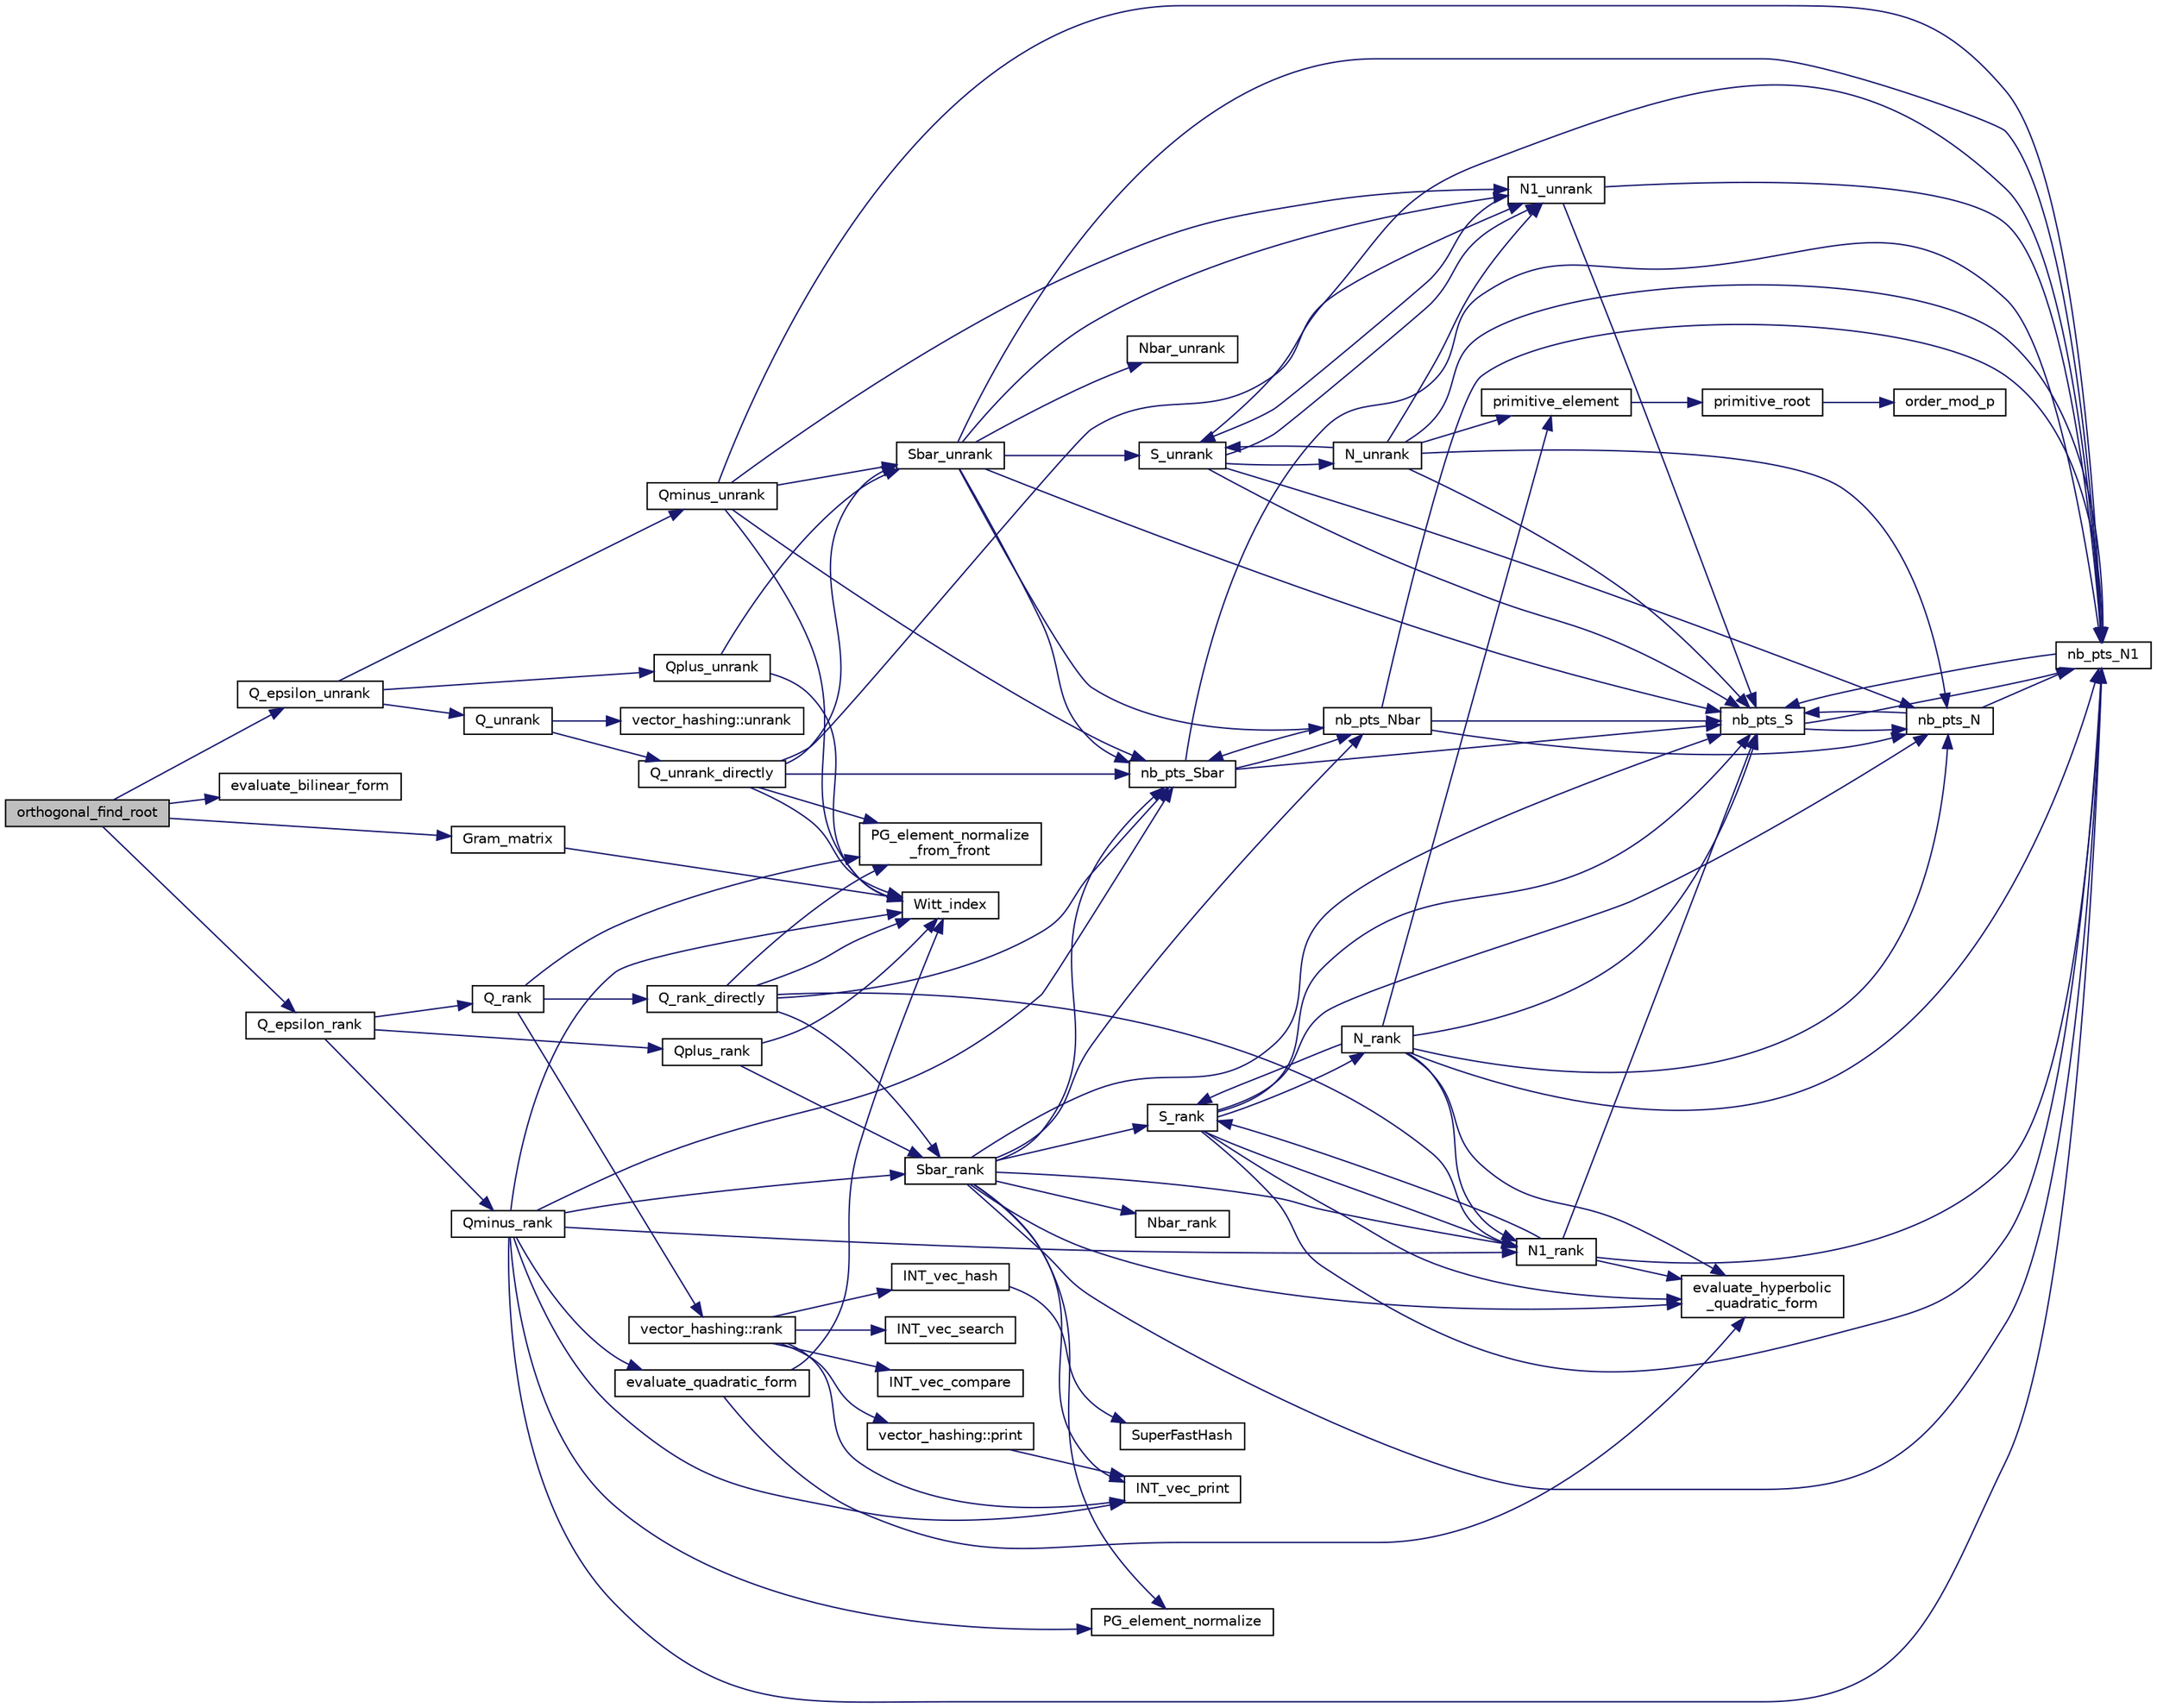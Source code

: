 digraph "orthogonal_find_root"
{
  edge [fontname="Helvetica",fontsize="10",labelfontname="Helvetica",labelfontsize="10"];
  node [fontname="Helvetica",fontsize="10",shape=record];
  rankdir="LR";
  Node6714 [label="orthogonal_find_root",height=0.2,width=0.4,color="black", fillcolor="grey75", style="filled", fontcolor="black"];
  Node6714 -> Node6715 [color="midnightblue",fontsize="10",style="solid",fontname="Helvetica"];
  Node6715 [label="Q_epsilon_unrank",height=0.2,width=0.4,color="black", fillcolor="white", style="filled",URL="$db/da0/lib_2foundations_2geometry_2orthogonal__points_8_c.html#af162c4d30d4a6528299e37551c353e7b"];
  Node6715 -> Node6716 [color="midnightblue",fontsize="10",style="solid",fontname="Helvetica"];
  Node6716 [label="Q_unrank",height=0.2,width=0.4,color="black", fillcolor="white", style="filled",URL="$db/da0/lib_2foundations_2geometry_2orthogonal__points_8_c.html#a6d02923d5b54ef796934e753e6f5b65b"];
  Node6716 -> Node6717 [color="midnightblue",fontsize="10",style="solid",fontname="Helvetica"];
  Node6717 [label="vector_hashing::unrank",height=0.2,width=0.4,color="black", fillcolor="white", style="filled",URL="$d8/daa/classvector__hashing.html#abbebd3a96a6d27a34b9b49af99e2ed3d"];
  Node6716 -> Node6718 [color="midnightblue",fontsize="10",style="solid",fontname="Helvetica"];
  Node6718 [label="Q_unrank_directly",height=0.2,width=0.4,color="black", fillcolor="white", style="filled",URL="$db/da0/lib_2foundations_2geometry_2orthogonal__points_8_c.html#a105e7e72249e78fcf0785c69099d90ce"];
  Node6718 -> Node6719 [color="midnightblue",fontsize="10",style="solid",fontname="Helvetica"];
  Node6719 [label="Witt_index",height=0.2,width=0.4,color="black", fillcolor="white", style="filled",URL="$db/da0/lib_2foundations_2geometry_2orthogonal__points_8_c.html#ab3483ecb9859a6758f82b5327da50534"];
  Node6718 -> Node6720 [color="midnightblue",fontsize="10",style="solid",fontname="Helvetica"];
  Node6720 [label="nb_pts_Sbar",height=0.2,width=0.4,color="black", fillcolor="white", style="filled",URL="$db/da0/lib_2foundations_2geometry_2orthogonal__points_8_c.html#a986dda26505c9934c771578b084f67cc"];
  Node6720 -> Node6721 [color="midnightblue",fontsize="10",style="solid",fontname="Helvetica"];
  Node6721 [label="nb_pts_S",height=0.2,width=0.4,color="black", fillcolor="white", style="filled",URL="$db/da0/lib_2foundations_2geometry_2orthogonal__points_8_c.html#a9bc3dec6e722644d182738102c3e04f3"];
  Node6721 -> Node6722 [color="midnightblue",fontsize="10",style="solid",fontname="Helvetica"];
  Node6722 [label="nb_pts_N",height=0.2,width=0.4,color="black", fillcolor="white", style="filled",URL="$db/da0/lib_2foundations_2geometry_2orthogonal__points_8_c.html#a93e16898c27b1d1c0a6405a7b0615ba6"];
  Node6722 -> Node6721 [color="midnightblue",fontsize="10",style="solid",fontname="Helvetica"];
  Node6722 -> Node6723 [color="midnightblue",fontsize="10",style="solid",fontname="Helvetica"];
  Node6723 [label="nb_pts_N1",height=0.2,width=0.4,color="black", fillcolor="white", style="filled",URL="$db/da0/lib_2foundations_2geometry_2orthogonal__points_8_c.html#ae0f2e1c76523db67b4ec9629ccc35bc6"];
  Node6723 -> Node6721 [color="midnightblue",fontsize="10",style="solid",fontname="Helvetica"];
  Node6721 -> Node6723 [color="midnightblue",fontsize="10",style="solid",fontname="Helvetica"];
  Node6720 -> Node6724 [color="midnightblue",fontsize="10",style="solid",fontname="Helvetica"];
  Node6724 [label="nb_pts_Nbar",height=0.2,width=0.4,color="black", fillcolor="white", style="filled",URL="$db/da0/lib_2foundations_2geometry_2orthogonal__points_8_c.html#a51b4684a176c6841fd3cd6c34c684c2c"];
  Node6724 -> Node6720 [color="midnightblue",fontsize="10",style="solid",fontname="Helvetica"];
  Node6724 -> Node6722 [color="midnightblue",fontsize="10",style="solid",fontname="Helvetica"];
  Node6724 -> Node6721 [color="midnightblue",fontsize="10",style="solid",fontname="Helvetica"];
  Node6724 -> Node6723 [color="midnightblue",fontsize="10",style="solid",fontname="Helvetica"];
  Node6720 -> Node6723 [color="midnightblue",fontsize="10",style="solid",fontname="Helvetica"];
  Node6718 -> Node6725 [color="midnightblue",fontsize="10",style="solid",fontname="Helvetica"];
  Node6725 [label="Sbar_unrank",height=0.2,width=0.4,color="black", fillcolor="white", style="filled",URL="$db/da0/lib_2foundations_2geometry_2orthogonal__points_8_c.html#a65d9b9ccfff12dd92f4f4e8360701c98"];
  Node6725 -> Node6720 [color="midnightblue",fontsize="10",style="solid",fontname="Helvetica"];
  Node6725 -> Node6721 [color="midnightblue",fontsize="10",style="solid",fontname="Helvetica"];
  Node6725 -> Node6726 [color="midnightblue",fontsize="10",style="solid",fontname="Helvetica"];
  Node6726 [label="S_unrank",height=0.2,width=0.4,color="black", fillcolor="white", style="filled",URL="$db/da0/lib_2foundations_2geometry_2orthogonal__points_8_c.html#a18964a35af25f1b4a85f4eaeb1543d92"];
  Node6726 -> Node6721 [color="midnightblue",fontsize="10",style="solid",fontname="Helvetica"];
  Node6726 -> Node6722 [color="midnightblue",fontsize="10",style="solid",fontname="Helvetica"];
  Node6726 -> Node6723 [color="midnightblue",fontsize="10",style="solid",fontname="Helvetica"];
  Node6726 -> Node6727 [color="midnightblue",fontsize="10",style="solid",fontname="Helvetica"];
  Node6727 [label="N_unrank",height=0.2,width=0.4,color="black", fillcolor="white", style="filled",URL="$db/da0/lib_2foundations_2geometry_2orthogonal__points_8_c.html#ab79724bd19da3bc1b383550113f9d7aa"];
  Node6727 -> Node6721 [color="midnightblue",fontsize="10",style="solid",fontname="Helvetica"];
  Node6727 -> Node6722 [color="midnightblue",fontsize="10",style="solid",fontname="Helvetica"];
  Node6727 -> Node6726 [color="midnightblue",fontsize="10",style="solid",fontname="Helvetica"];
  Node6727 -> Node6723 [color="midnightblue",fontsize="10",style="solid",fontname="Helvetica"];
  Node6727 -> Node6728 [color="midnightblue",fontsize="10",style="solid",fontname="Helvetica"];
  Node6728 [label="N1_unrank",height=0.2,width=0.4,color="black", fillcolor="white", style="filled",URL="$db/da0/lib_2foundations_2geometry_2orthogonal__points_8_c.html#aa9427e27f7f207c1baff3a34cc5d78cf"];
  Node6728 -> Node6721 [color="midnightblue",fontsize="10",style="solid",fontname="Helvetica"];
  Node6728 -> Node6723 [color="midnightblue",fontsize="10",style="solid",fontname="Helvetica"];
  Node6728 -> Node6726 [color="midnightblue",fontsize="10",style="solid",fontname="Helvetica"];
  Node6727 -> Node6729 [color="midnightblue",fontsize="10",style="solid",fontname="Helvetica"];
  Node6729 [label="primitive_element",height=0.2,width=0.4,color="black", fillcolor="white", style="filled",URL="$db/da0/lib_2foundations_2geometry_2orthogonal__points_8_c.html#a97350390ec02c8cd9f54751708e28768"];
  Node6729 -> Node6730 [color="midnightblue",fontsize="10",style="solid",fontname="Helvetica"];
  Node6730 [label="primitive_root",height=0.2,width=0.4,color="black", fillcolor="white", style="filled",URL="$de/dc5/algebra__and__number__theory_8h.html#a0b6f7619d12ff2c4e60b852b820b0972"];
  Node6730 -> Node6731 [color="midnightblue",fontsize="10",style="solid",fontname="Helvetica"];
  Node6731 [label="order_mod_p",height=0.2,width=0.4,color="black", fillcolor="white", style="filled",URL="$df/dda/number__theory_8_c.html#aa38aa7e68ab81726a4462995135456b2"];
  Node6726 -> Node6728 [color="midnightblue",fontsize="10",style="solid",fontname="Helvetica"];
  Node6725 -> Node6724 [color="midnightblue",fontsize="10",style="solid",fontname="Helvetica"];
  Node6725 -> Node6723 [color="midnightblue",fontsize="10",style="solid",fontname="Helvetica"];
  Node6725 -> Node6732 [color="midnightblue",fontsize="10",style="solid",fontname="Helvetica"];
  Node6732 [label="Nbar_unrank",height=0.2,width=0.4,color="black", fillcolor="white", style="filled",URL="$db/da0/lib_2foundations_2geometry_2orthogonal__points_8_c.html#ad641d8fb061c898a2c18266e263fb278"];
  Node6725 -> Node6728 [color="midnightblue",fontsize="10",style="solid",fontname="Helvetica"];
  Node6718 -> Node6733 [color="midnightblue",fontsize="10",style="solid",fontname="Helvetica"];
  Node6733 [label="PG_element_normalize\l_from_front",height=0.2,width=0.4,color="black", fillcolor="white", style="filled",URL="$d4/d67/geometry_8h.html#af675caf5f9975573455c8d93cb56bf95"];
  Node6718 -> Node6728 [color="midnightblue",fontsize="10",style="solid",fontname="Helvetica"];
  Node6715 -> Node6734 [color="midnightblue",fontsize="10",style="solid",fontname="Helvetica"];
  Node6734 [label="Qplus_unrank",height=0.2,width=0.4,color="black", fillcolor="white", style="filled",URL="$db/da0/lib_2foundations_2geometry_2orthogonal__points_8_c.html#ad50512edd586919700e033744b4a03c8"];
  Node6734 -> Node6719 [color="midnightblue",fontsize="10",style="solid",fontname="Helvetica"];
  Node6734 -> Node6725 [color="midnightblue",fontsize="10",style="solid",fontname="Helvetica"];
  Node6715 -> Node6735 [color="midnightblue",fontsize="10",style="solid",fontname="Helvetica"];
  Node6735 [label="Qminus_unrank",height=0.2,width=0.4,color="black", fillcolor="white", style="filled",URL="$db/da0/lib_2foundations_2geometry_2orthogonal__points_8_c.html#ac2dd18f435ab479095b836a483c12c7d"];
  Node6735 -> Node6719 [color="midnightblue",fontsize="10",style="solid",fontname="Helvetica"];
  Node6735 -> Node6720 [color="midnightblue",fontsize="10",style="solid",fontname="Helvetica"];
  Node6735 -> Node6725 [color="midnightblue",fontsize="10",style="solid",fontname="Helvetica"];
  Node6735 -> Node6723 [color="midnightblue",fontsize="10",style="solid",fontname="Helvetica"];
  Node6735 -> Node6728 [color="midnightblue",fontsize="10",style="solid",fontname="Helvetica"];
  Node6714 -> Node6736 [color="midnightblue",fontsize="10",style="solid",fontname="Helvetica"];
  Node6736 [label="evaluate_bilinear_form",height=0.2,width=0.4,color="black", fillcolor="white", style="filled",URL="$db/da0/lib_2foundations_2geometry_2orthogonal__points_8_c.html#ab6f6bfa144b4d2700e3ed27497d83d5f"];
  Node6714 -> Node6737 [color="midnightblue",fontsize="10",style="solid",fontname="Helvetica"];
  Node6737 [label="Gram_matrix",height=0.2,width=0.4,color="black", fillcolor="white", style="filled",URL="$db/da0/lib_2foundations_2geometry_2orthogonal__points_8_c.html#ac12dc10369b65c42bea69e71edb126a1"];
  Node6737 -> Node6719 [color="midnightblue",fontsize="10",style="solid",fontname="Helvetica"];
  Node6714 -> Node6738 [color="midnightblue",fontsize="10",style="solid",fontname="Helvetica"];
  Node6738 [label="Q_epsilon_rank",height=0.2,width=0.4,color="black", fillcolor="white", style="filled",URL="$db/da0/lib_2foundations_2geometry_2orthogonal__points_8_c.html#a0949e1151174e2988aa697cb31942e97"];
  Node6738 -> Node6739 [color="midnightblue",fontsize="10",style="solid",fontname="Helvetica"];
  Node6739 [label="Q_rank",height=0.2,width=0.4,color="black", fillcolor="white", style="filled",URL="$db/da0/lib_2foundations_2geometry_2orthogonal__points_8_c.html#ad2671f4db3224df1e22494b9d946375e"];
  Node6739 -> Node6733 [color="midnightblue",fontsize="10",style="solid",fontname="Helvetica"];
  Node6739 -> Node6740 [color="midnightblue",fontsize="10",style="solid",fontname="Helvetica"];
  Node6740 [label="vector_hashing::rank",height=0.2,width=0.4,color="black", fillcolor="white", style="filled",URL="$d8/daa/classvector__hashing.html#a4879796cc2ade5fcef891747909ec710"];
  Node6740 -> Node6741 [color="midnightblue",fontsize="10",style="solid",fontname="Helvetica"];
  Node6741 [label="INT_vec_hash",height=0.2,width=0.4,color="black", fillcolor="white", style="filled",URL="$d5/db4/io__and__os_8h.html#a2c14b1034b07b03b4df943066edeb99f"];
  Node6741 -> Node6742 [color="midnightblue",fontsize="10",style="solid",fontname="Helvetica"];
  Node6742 [label="SuperFastHash",height=0.2,width=0.4,color="black", fillcolor="white", style="filled",URL="$d5/de2/foundations_2data__structures_2data__structures_8h.html#a11d69a8cb5ac90dfb13d2e25df8eb1ce"];
  Node6740 -> Node6743 [color="midnightblue",fontsize="10",style="solid",fontname="Helvetica"];
  Node6743 [label="INT_vec_search",height=0.2,width=0.4,color="black", fillcolor="white", style="filled",URL="$d5/de2/foundations_2data__structures_2data__structures_8h.html#ad103ef2316a1f671bdb68fd9cd9ba945"];
  Node6740 -> Node6744 [color="midnightblue",fontsize="10",style="solid",fontname="Helvetica"];
  Node6744 [label="INT_vec_compare",height=0.2,width=0.4,color="black", fillcolor="white", style="filled",URL="$d5/de2/foundations_2data__structures_2data__structures_8h.html#ac1a17fca23fb4a338aef8547a4c2fded"];
  Node6740 -> Node6745 [color="midnightblue",fontsize="10",style="solid",fontname="Helvetica"];
  Node6745 [label="INT_vec_print",height=0.2,width=0.4,color="black", fillcolor="white", style="filled",URL="$df/dbf/sajeeb_8_c.html#a79a5901af0b47dd0d694109543c027fe"];
  Node6740 -> Node6746 [color="midnightblue",fontsize="10",style="solid",fontname="Helvetica"];
  Node6746 [label="vector_hashing::print",height=0.2,width=0.4,color="black", fillcolor="white", style="filled",URL="$d8/daa/classvector__hashing.html#a4954caab83535e063633dd5d27a564c5"];
  Node6746 -> Node6745 [color="midnightblue",fontsize="10",style="solid",fontname="Helvetica"];
  Node6739 -> Node6747 [color="midnightblue",fontsize="10",style="solid",fontname="Helvetica"];
  Node6747 [label="Q_rank_directly",height=0.2,width=0.4,color="black", fillcolor="white", style="filled",URL="$db/da0/lib_2foundations_2geometry_2orthogonal__points_8_c.html#a5f856abfc1a984dc77a7e21a239ab88e"];
  Node6747 -> Node6719 [color="midnightblue",fontsize="10",style="solid",fontname="Helvetica"];
  Node6747 -> Node6720 [color="midnightblue",fontsize="10",style="solid",fontname="Helvetica"];
  Node6747 -> Node6748 [color="midnightblue",fontsize="10",style="solid",fontname="Helvetica"];
  Node6748 [label="Sbar_rank",height=0.2,width=0.4,color="black", fillcolor="white", style="filled",URL="$db/da0/lib_2foundations_2geometry_2orthogonal__points_8_c.html#a9f987613e1f3dd623ce4032443a5a4a3"];
  Node6748 -> Node6749 [color="midnightblue",fontsize="10",style="solid",fontname="Helvetica"];
  Node6749 [label="PG_element_normalize",height=0.2,width=0.4,color="black", fillcolor="white", style="filled",URL="$d4/d67/geometry_8h.html#a5a4c3c1158bad6bab0d786c616bd0996"];
  Node6748 -> Node6745 [color="midnightblue",fontsize="10",style="solid",fontname="Helvetica"];
  Node6748 -> Node6720 [color="midnightblue",fontsize="10",style="solid",fontname="Helvetica"];
  Node6748 -> Node6721 [color="midnightblue",fontsize="10",style="solid",fontname="Helvetica"];
  Node6748 -> Node6750 [color="midnightblue",fontsize="10",style="solid",fontname="Helvetica"];
  Node6750 [label="S_rank",height=0.2,width=0.4,color="black", fillcolor="white", style="filled",URL="$db/da0/lib_2foundations_2geometry_2orthogonal__points_8_c.html#a3a31f4ab7622dfd1d56e995cee509faa"];
  Node6750 -> Node6721 [color="midnightblue",fontsize="10",style="solid",fontname="Helvetica"];
  Node6750 -> Node6722 [color="midnightblue",fontsize="10",style="solid",fontname="Helvetica"];
  Node6750 -> Node6723 [color="midnightblue",fontsize="10",style="solid",fontname="Helvetica"];
  Node6750 -> Node6751 [color="midnightblue",fontsize="10",style="solid",fontname="Helvetica"];
  Node6751 [label="N_rank",height=0.2,width=0.4,color="black", fillcolor="white", style="filled",URL="$db/da0/lib_2foundations_2geometry_2orthogonal__points_8_c.html#a750a27350273e325e879377a9ee17bbb"];
  Node6751 -> Node6721 [color="midnightblue",fontsize="10",style="solid",fontname="Helvetica"];
  Node6751 -> Node6722 [color="midnightblue",fontsize="10",style="solid",fontname="Helvetica"];
  Node6751 -> Node6750 [color="midnightblue",fontsize="10",style="solid",fontname="Helvetica"];
  Node6751 -> Node6752 [color="midnightblue",fontsize="10",style="solid",fontname="Helvetica"];
  Node6752 [label="evaluate_hyperbolic\l_quadratic_form",height=0.2,width=0.4,color="black", fillcolor="white", style="filled",URL="$db/da0/lib_2foundations_2geometry_2orthogonal__points_8_c.html#a5f2c422dc24d5720e7a1b36a794ba65a"];
  Node6751 -> Node6723 [color="midnightblue",fontsize="10",style="solid",fontname="Helvetica"];
  Node6751 -> Node6729 [color="midnightblue",fontsize="10",style="solid",fontname="Helvetica"];
  Node6751 -> Node6753 [color="midnightblue",fontsize="10",style="solid",fontname="Helvetica"];
  Node6753 [label="N1_rank",height=0.2,width=0.4,color="black", fillcolor="white", style="filled",URL="$db/da0/lib_2foundations_2geometry_2orthogonal__points_8_c.html#aeb5e4527dd73fce52439f30400b9946a"];
  Node6753 -> Node6721 [color="midnightblue",fontsize="10",style="solid",fontname="Helvetica"];
  Node6753 -> Node6723 [color="midnightblue",fontsize="10",style="solid",fontname="Helvetica"];
  Node6753 -> Node6750 [color="midnightblue",fontsize="10",style="solid",fontname="Helvetica"];
  Node6753 -> Node6752 [color="midnightblue",fontsize="10",style="solid",fontname="Helvetica"];
  Node6750 -> Node6752 [color="midnightblue",fontsize="10",style="solid",fontname="Helvetica"];
  Node6750 -> Node6753 [color="midnightblue",fontsize="10",style="solid",fontname="Helvetica"];
  Node6748 -> Node6724 [color="midnightblue",fontsize="10",style="solid",fontname="Helvetica"];
  Node6748 -> Node6723 [color="midnightblue",fontsize="10",style="solid",fontname="Helvetica"];
  Node6748 -> Node6754 [color="midnightblue",fontsize="10",style="solid",fontname="Helvetica"];
  Node6754 [label="Nbar_rank",height=0.2,width=0.4,color="black", fillcolor="white", style="filled",URL="$db/da0/lib_2foundations_2geometry_2orthogonal__points_8_c.html#ab1a27ed33557b959a5f02d2a4b81857a"];
  Node6748 -> Node6752 [color="midnightblue",fontsize="10",style="solid",fontname="Helvetica"];
  Node6748 -> Node6753 [color="midnightblue",fontsize="10",style="solid",fontname="Helvetica"];
  Node6747 -> Node6733 [color="midnightblue",fontsize="10",style="solid",fontname="Helvetica"];
  Node6747 -> Node6753 [color="midnightblue",fontsize="10",style="solid",fontname="Helvetica"];
  Node6738 -> Node6755 [color="midnightblue",fontsize="10",style="solid",fontname="Helvetica"];
  Node6755 [label="Qplus_rank",height=0.2,width=0.4,color="black", fillcolor="white", style="filled",URL="$db/da0/lib_2foundations_2geometry_2orthogonal__points_8_c.html#aaa1be357d007a845ce2866169d63afb7"];
  Node6755 -> Node6719 [color="midnightblue",fontsize="10",style="solid",fontname="Helvetica"];
  Node6755 -> Node6748 [color="midnightblue",fontsize="10",style="solid",fontname="Helvetica"];
  Node6738 -> Node6756 [color="midnightblue",fontsize="10",style="solid",fontname="Helvetica"];
  Node6756 [label="Qminus_rank",height=0.2,width=0.4,color="black", fillcolor="white", style="filled",URL="$db/da0/lib_2foundations_2geometry_2orthogonal__points_8_c.html#aec3e3dad3c2c12fa081edab0af2cb91a"];
  Node6756 -> Node6719 [color="midnightblue",fontsize="10",style="solid",fontname="Helvetica"];
  Node6756 -> Node6757 [color="midnightblue",fontsize="10",style="solid",fontname="Helvetica"];
  Node6757 [label="evaluate_quadratic_form",height=0.2,width=0.4,color="black", fillcolor="white", style="filled",URL="$db/da0/lib_2foundations_2geometry_2orthogonal__points_8_c.html#a4faa3ca9079fe60d4ad421506491ed6a"];
  Node6757 -> Node6719 [color="midnightblue",fontsize="10",style="solid",fontname="Helvetica"];
  Node6757 -> Node6752 [color="midnightblue",fontsize="10",style="solid",fontname="Helvetica"];
  Node6756 -> Node6745 [color="midnightblue",fontsize="10",style="solid",fontname="Helvetica"];
  Node6756 -> Node6749 [color="midnightblue",fontsize="10",style="solid",fontname="Helvetica"];
  Node6756 -> Node6748 [color="midnightblue",fontsize="10",style="solid",fontname="Helvetica"];
  Node6756 -> Node6720 [color="midnightblue",fontsize="10",style="solid",fontname="Helvetica"];
  Node6756 -> Node6723 [color="midnightblue",fontsize="10",style="solid",fontname="Helvetica"];
  Node6756 -> Node6753 [color="midnightblue",fontsize="10",style="solid",fontname="Helvetica"];
}
